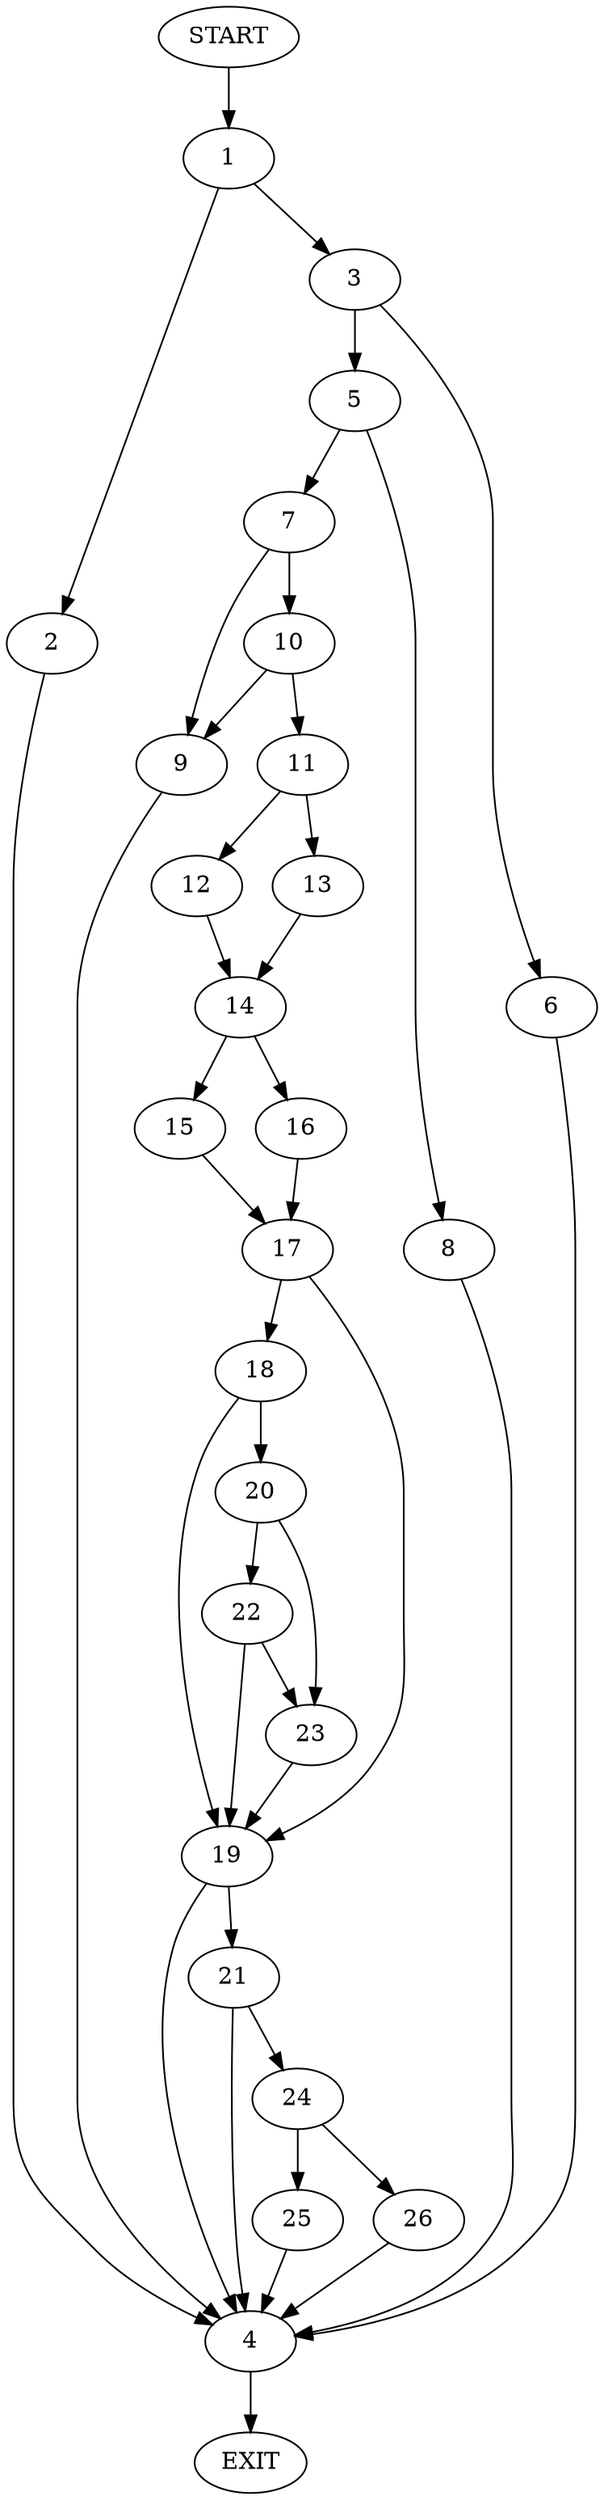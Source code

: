digraph {
0 [label="START"]
27 [label="EXIT"]
0 -> 1
1 -> 2
1 -> 3
2 -> 4
3 -> 5
3 -> 6
4 -> 27
6 -> 4
5 -> 7
5 -> 8
7 -> 9
7 -> 10
8 -> 4
9 -> 4
10 -> 9
10 -> 11
11 -> 12
11 -> 13
13 -> 14
12 -> 14
14 -> 15
14 -> 16
16 -> 17
15 -> 17
17 -> 18
17 -> 19
18 -> 19
18 -> 20
19 -> 4
19 -> 21
20 -> 22
20 -> 23
22 -> 23
22 -> 19
23 -> 19
21 -> 24
21 -> 4
24 -> 25
24 -> 26
25 -> 4
26 -> 4
}
